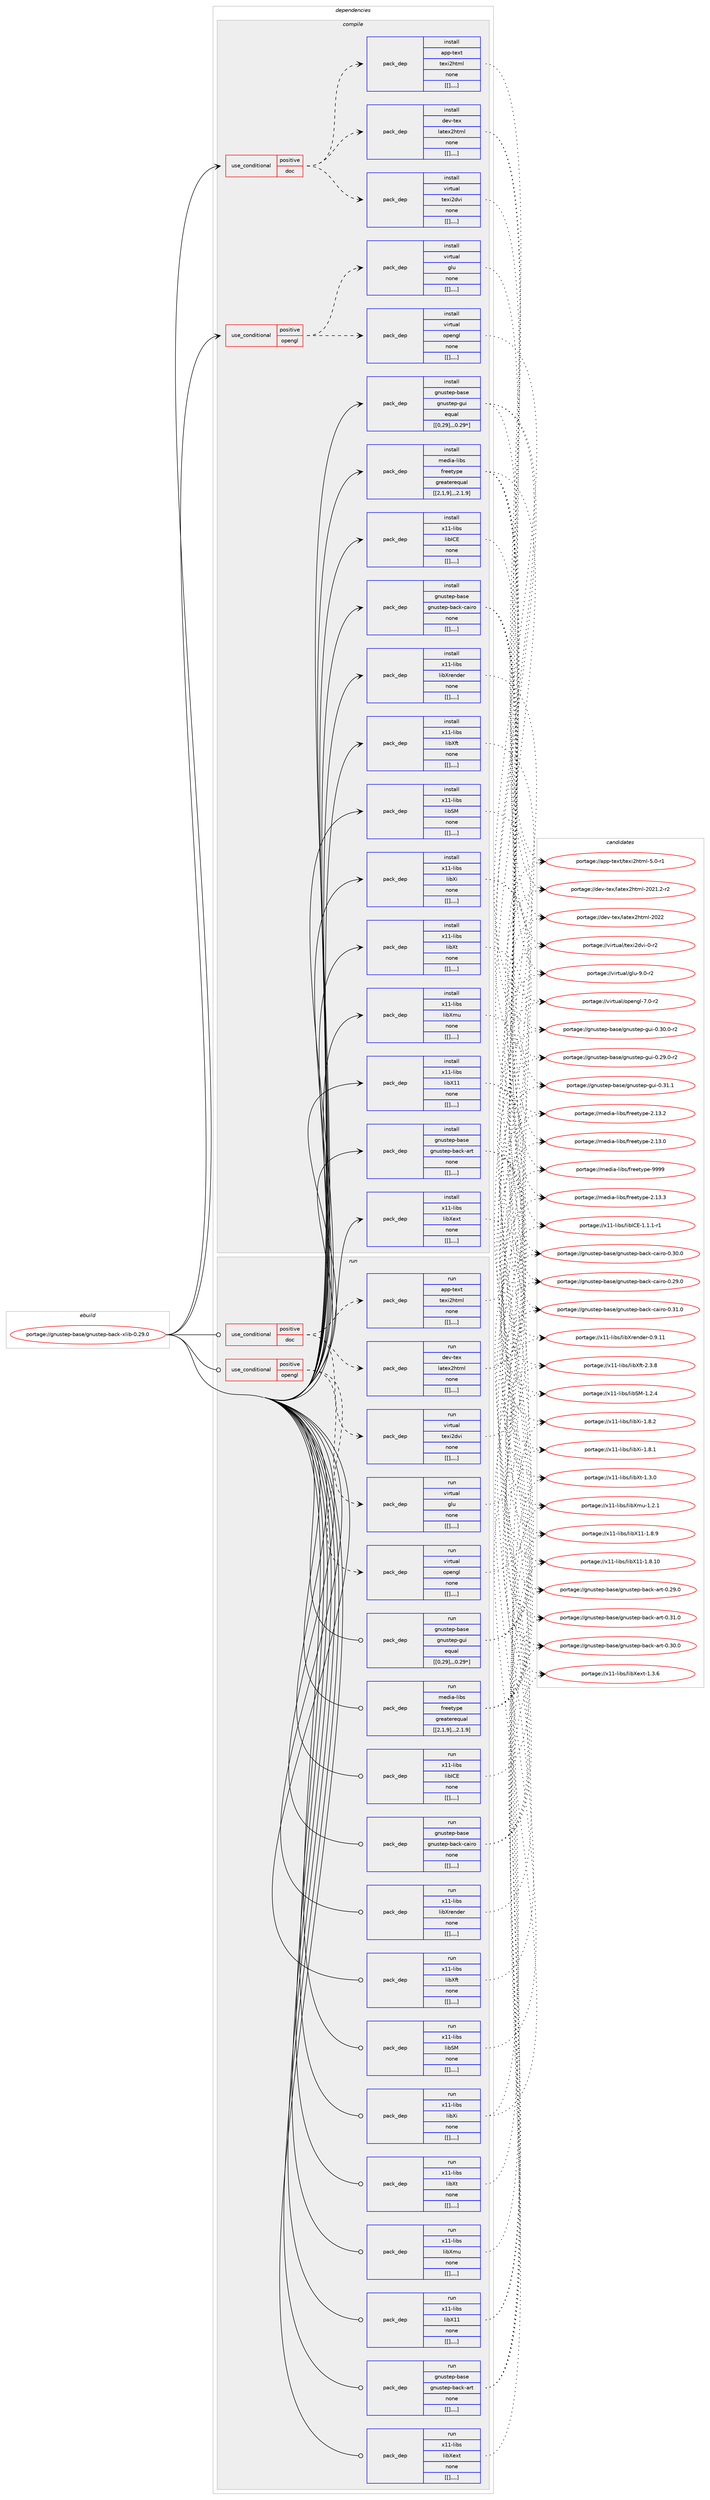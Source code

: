 digraph prolog {

# *************
# Graph options
# *************

newrank=true;
concentrate=true;
compound=true;
graph [rankdir=LR,fontname=Helvetica,fontsize=10,ranksep=1.5];#, ranksep=2.5, nodesep=0.2];
edge  [arrowhead=vee];
node  [fontname=Helvetica,fontsize=10];

# **********
# The ebuild
# **********

subgraph cluster_leftcol {
color=gray;
label=<<i>ebuild</i>>;
id [label="portage://gnustep-base/gnustep-back-xlib-0.29.0", color=red, width=4, href="../gnustep-base/gnustep-back-xlib-0.29.0.svg"];
}

# ****************
# The dependencies
# ****************

subgraph cluster_midcol {
color=gray;
label=<<i>dependencies</i>>;
subgraph cluster_compile {
fillcolor="#eeeeee";
style=filled;
label=<<i>compile</i>>;
subgraph cond67971 {
dependency246091 [label=<<TABLE BORDER="0" CELLBORDER="1" CELLSPACING="0" CELLPADDING="4"><TR><TD ROWSPAN="3" CELLPADDING="10">use_conditional</TD></TR><TR><TD>positive</TD></TR><TR><TD>doc</TD></TR></TABLE>>, shape=none, color=red];
subgraph pack176599 {
dependency246092 [label=<<TABLE BORDER="0" CELLBORDER="1" CELLSPACING="0" CELLPADDING="4" WIDTH="220"><TR><TD ROWSPAN="6" CELLPADDING="30">pack_dep</TD></TR><TR><TD WIDTH="110">install</TD></TR><TR><TD>virtual</TD></TR><TR><TD>texi2dvi</TD></TR><TR><TD>none</TD></TR><TR><TD>[[],,,,]</TD></TR></TABLE>>, shape=none, color=blue];
}
dependency246091:e -> dependency246092:w [weight=20,style="dashed",arrowhead="vee"];
subgraph pack176600 {
dependency246093 [label=<<TABLE BORDER="0" CELLBORDER="1" CELLSPACING="0" CELLPADDING="4" WIDTH="220"><TR><TD ROWSPAN="6" CELLPADDING="30">pack_dep</TD></TR><TR><TD WIDTH="110">install</TD></TR><TR><TD>dev-tex</TD></TR><TR><TD>latex2html</TD></TR><TR><TD>none</TD></TR><TR><TD>[[],,,,]</TD></TR></TABLE>>, shape=none, color=blue];
}
dependency246091:e -> dependency246093:w [weight=20,style="dashed",arrowhead="vee"];
subgraph pack176601 {
dependency246094 [label=<<TABLE BORDER="0" CELLBORDER="1" CELLSPACING="0" CELLPADDING="4" WIDTH="220"><TR><TD ROWSPAN="6" CELLPADDING="30">pack_dep</TD></TR><TR><TD WIDTH="110">install</TD></TR><TR><TD>app-text</TD></TR><TR><TD>texi2html</TD></TR><TR><TD>none</TD></TR><TR><TD>[[],,,,]</TD></TR></TABLE>>, shape=none, color=blue];
}
dependency246091:e -> dependency246094:w [weight=20,style="dashed",arrowhead="vee"];
}
id:e -> dependency246091:w [weight=20,style="solid",arrowhead="vee"];
subgraph cond67972 {
dependency246095 [label=<<TABLE BORDER="0" CELLBORDER="1" CELLSPACING="0" CELLPADDING="4"><TR><TD ROWSPAN="3" CELLPADDING="10">use_conditional</TD></TR><TR><TD>positive</TD></TR><TR><TD>opengl</TD></TR></TABLE>>, shape=none, color=red];
subgraph pack176602 {
dependency246096 [label=<<TABLE BORDER="0" CELLBORDER="1" CELLSPACING="0" CELLPADDING="4" WIDTH="220"><TR><TD ROWSPAN="6" CELLPADDING="30">pack_dep</TD></TR><TR><TD WIDTH="110">install</TD></TR><TR><TD>virtual</TD></TR><TR><TD>opengl</TD></TR><TR><TD>none</TD></TR><TR><TD>[[],,,,]</TD></TR></TABLE>>, shape=none, color=blue];
}
dependency246095:e -> dependency246096:w [weight=20,style="dashed",arrowhead="vee"];
subgraph pack176603 {
dependency246097 [label=<<TABLE BORDER="0" CELLBORDER="1" CELLSPACING="0" CELLPADDING="4" WIDTH="220"><TR><TD ROWSPAN="6" CELLPADDING="30">pack_dep</TD></TR><TR><TD WIDTH="110">install</TD></TR><TR><TD>virtual</TD></TR><TR><TD>glu</TD></TR><TR><TD>none</TD></TR><TR><TD>[[],,,,]</TD></TR></TABLE>>, shape=none, color=blue];
}
dependency246095:e -> dependency246097:w [weight=20,style="dashed",arrowhead="vee"];
}
id:e -> dependency246095:w [weight=20,style="solid",arrowhead="vee"];
subgraph pack176604 {
dependency246098 [label=<<TABLE BORDER="0" CELLBORDER="1" CELLSPACING="0" CELLPADDING="4" WIDTH="220"><TR><TD ROWSPAN="6" CELLPADDING="30">pack_dep</TD></TR><TR><TD WIDTH="110">install</TD></TR><TR><TD>gnustep-base</TD></TR><TR><TD>gnustep-gui</TD></TR><TR><TD>equal</TD></TR><TR><TD>[[0,29],,,0.29*]</TD></TR></TABLE>>, shape=none, color=blue];
}
id:e -> dependency246098:w [weight=20,style="solid",arrowhead="vee"];
subgraph pack176605 {
dependency246099 [label=<<TABLE BORDER="0" CELLBORDER="1" CELLSPACING="0" CELLPADDING="4" WIDTH="220"><TR><TD ROWSPAN="6" CELLPADDING="30">pack_dep</TD></TR><TR><TD WIDTH="110">install</TD></TR><TR><TD>media-libs</TD></TR><TR><TD>freetype</TD></TR><TR><TD>greaterequal</TD></TR><TR><TD>[[2,1,9],,,2.1.9]</TD></TR></TABLE>>, shape=none, color=blue];
}
id:e -> dependency246099:w [weight=20,style="solid",arrowhead="vee"];
subgraph pack176606 {
dependency246100 [label=<<TABLE BORDER="0" CELLBORDER="1" CELLSPACING="0" CELLPADDING="4" WIDTH="220"><TR><TD ROWSPAN="6" CELLPADDING="30">pack_dep</TD></TR><TR><TD WIDTH="110">install</TD></TR><TR><TD>x11-libs</TD></TR><TR><TD>libICE</TD></TR><TR><TD>none</TD></TR><TR><TD>[[],,,,]</TD></TR></TABLE>>, shape=none, color=blue];
}
id:e -> dependency246100:w [weight=20,style="solid",arrowhead="vee"];
subgraph pack176607 {
dependency246101 [label=<<TABLE BORDER="0" CELLBORDER="1" CELLSPACING="0" CELLPADDING="4" WIDTH="220"><TR><TD ROWSPAN="6" CELLPADDING="30">pack_dep</TD></TR><TR><TD WIDTH="110">install</TD></TR><TR><TD>x11-libs</TD></TR><TR><TD>libSM</TD></TR><TR><TD>none</TD></TR><TR><TD>[[],,,,]</TD></TR></TABLE>>, shape=none, color=blue];
}
id:e -> dependency246101:w [weight=20,style="solid",arrowhead="vee"];
subgraph pack176608 {
dependency246102 [label=<<TABLE BORDER="0" CELLBORDER="1" CELLSPACING="0" CELLPADDING="4" WIDTH="220"><TR><TD ROWSPAN="6" CELLPADDING="30">pack_dep</TD></TR><TR><TD WIDTH="110">install</TD></TR><TR><TD>x11-libs</TD></TR><TR><TD>libX11</TD></TR><TR><TD>none</TD></TR><TR><TD>[[],,,,]</TD></TR></TABLE>>, shape=none, color=blue];
}
id:e -> dependency246102:w [weight=20,style="solid",arrowhead="vee"];
subgraph pack176609 {
dependency246103 [label=<<TABLE BORDER="0" CELLBORDER="1" CELLSPACING="0" CELLPADDING="4" WIDTH="220"><TR><TD ROWSPAN="6" CELLPADDING="30">pack_dep</TD></TR><TR><TD WIDTH="110">install</TD></TR><TR><TD>x11-libs</TD></TR><TR><TD>libXext</TD></TR><TR><TD>none</TD></TR><TR><TD>[[],,,,]</TD></TR></TABLE>>, shape=none, color=blue];
}
id:e -> dependency246103:w [weight=20,style="solid",arrowhead="vee"];
subgraph pack176610 {
dependency246104 [label=<<TABLE BORDER="0" CELLBORDER="1" CELLSPACING="0" CELLPADDING="4" WIDTH="220"><TR><TD ROWSPAN="6" CELLPADDING="30">pack_dep</TD></TR><TR><TD WIDTH="110">install</TD></TR><TR><TD>x11-libs</TD></TR><TR><TD>libXft</TD></TR><TR><TD>none</TD></TR><TR><TD>[[],,,,]</TD></TR></TABLE>>, shape=none, color=blue];
}
id:e -> dependency246104:w [weight=20,style="solid",arrowhead="vee"];
subgraph pack176611 {
dependency246105 [label=<<TABLE BORDER="0" CELLBORDER="1" CELLSPACING="0" CELLPADDING="4" WIDTH="220"><TR><TD ROWSPAN="6" CELLPADDING="30">pack_dep</TD></TR><TR><TD WIDTH="110">install</TD></TR><TR><TD>x11-libs</TD></TR><TR><TD>libXi</TD></TR><TR><TD>none</TD></TR><TR><TD>[[],,,,]</TD></TR></TABLE>>, shape=none, color=blue];
}
id:e -> dependency246105:w [weight=20,style="solid",arrowhead="vee"];
subgraph pack176612 {
dependency246106 [label=<<TABLE BORDER="0" CELLBORDER="1" CELLSPACING="0" CELLPADDING="4" WIDTH="220"><TR><TD ROWSPAN="6" CELLPADDING="30">pack_dep</TD></TR><TR><TD WIDTH="110">install</TD></TR><TR><TD>x11-libs</TD></TR><TR><TD>libXmu</TD></TR><TR><TD>none</TD></TR><TR><TD>[[],,,,]</TD></TR></TABLE>>, shape=none, color=blue];
}
id:e -> dependency246106:w [weight=20,style="solid",arrowhead="vee"];
subgraph pack176613 {
dependency246107 [label=<<TABLE BORDER="0" CELLBORDER="1" CELLSPACING="0" CELLPADDING="4" WIDTH="220"><TR><TD ROWSPAN="6" CELLPADDING="30">pack_dep</TD></TR><TR><TD WIDTH="110">install</TD></TR><TR><TD>x11-libs</TD></TR><TR><TD>libXrender</TD></TR><TR><TD>none</TD></TR><TR><TD>[[],,,,]</TD></TR></TABLE>>, shape=none, color=blue];
}
id:e -> dependency246107:w [weight=20,style="solid",arrowhead="vee"];
subgraph pack176614 {
dependency246108 [label=<<TABLE BORDER="0" CELLBORDER="1" CELLSPACING="0" CELLPADDING="4" WIDTH="220"><TR><TD ROWSPAN="6" CELLPADDING="30">pack_dep</TD></TR><TR><TD WIDTH="110">install</TD></TR><TR><TD>x11-libs</TD></TR><TR><TD>libXt</TD></TR><TR><TD>none</TD></TR><TR><TD>[[],,,,]</TD></TR></TABLE>>, shape=none, color=blue];
}
id:e -> dependency246108:w [weight=20,style="solid",arrowhead="vee"];
subgraph pack176615 {
dependency246109 [label=<<TABLE BORDER="0" CELLBORDER="1" CELLSPACING="0" CELLPADDING="4" WIDTH="220"><TR><TD ROWSPAN="6" CELLPADDING="30">pack_dep</TD></TR><TR><TD WIDTH="110">install</TD></TR><TR><TD>gnustep-base</TD></TR><TR><TD>gnustep-back-art</TD></TR><TR><TD>none</TD></TR><TR><TD>[[],,,,]</TD></TR></TABLE>>, shape=none, color=blue];
}
id:e -> dependency246109:w [weight=20,style="solid",arrowhead="vee"];
subgraph pack176616 {
dependency246110 [label=<<TABLE BORDER="0" CELLBORDER="1" CELLSPACING="0" CELLPADDING="4" WIDTH="220"><TR><TD ROWSPAN="6" CELLPADDING="30">pack_dep</TD></TR><TR><TD WIDTH="110">install</TD></TR><TR><TD>gnustep-base</TD></TR><TR><TD>gnustep-back-cairo</TD></TR><TR><TD>none</TD></TR><TR><TD>[[],,,,]</TD></TR></TABLE>>, shape=none, color=blue];
}
id:e -> dependency246110:w [weight=20,style="solid",arrowhead="vee"];
}
subgraph cluster_compileandrun {
fillcolor="#eeeeee";
style=filled;
label=<<i>compile and run</i>>;
}
subgraph cluster_run {
fillcolor="#eeeeee";
style=filled;
label=<<i>run</i>>;
subgraph cond67973 {
dependency246111 [label=<<TABLE BORDER="0" CELLBORDER="1" CELLSPACING="0" CELLPADDING="4"><TR><TD ROWSPAN="3" CELLPADDING="10">use_conditional</TD></TR><TR><TD>positive</TD></TR><TR><TD>doc</TD></TR></TABLE>>, shape=none, color=red];
subgraph pack176617 {
dependency246112 [label=<<TABLE BORDER="0" CELLBORDER="1" CELLSPACING="0" CELLPADDING="4" WIDTH="220"><TR><TD ROWSPAN="6" CELLPADDING="30">pack_dep</TD></TR><TR><TD WIDTH="110">run</TD></TR><TR><TD>virtual</TD></TR><TR><TD>texi2dvi</TD></TR><TR><TD>none</TD></TR><TR><TD>[[],,,,]</TD></TR></TABLE>>, shape=none, color=blue];
}
dependency246111:e -> dependency246112:w [weight=20,style="dashed",arrowhead="vee"];
subgraph pack176618 {
dependency246113 [label=<<TABLE BORDER="0" CELLBORDER="1" CELLSPACING="0" CELLPADDING="4" WIDTH="220"><TR><TD ROWSPAN="6" CELLPADDING="30">pack_dep</TD></TR><TR><TD WIDTH="110">run</TD></TR><TR><TD>dev-tex</TD></TR><TR><TD>latex2html</TD></TR><TR><TD>none</TD></TR><TR><TD>[[],,,,]</TD></TR></TABLE>>, shape=none, color=blue];
}
dependency246111:e -> dependency246113:w [weight=20,style="dashed",arrowhead="vee"];
subgraph pack176619 {
dependency246114 [label=<<TABLE BORDER="0" CELLBORDER="1" CELLSPACING="0" CELLPADDING="4" WIDTH="220"><TR><TD ROWSPAN="6" CELLPADDING="30">pack_dep</TD></TR><TR><TD WIDTH="110">run</TD></TR><TR><TD>app-text</TD></TR><TR><TD>texi2html</TD></TR><TR><TD>none</TD></TR><TR><TD>[[],,,,]</TD></TR></TABLE>>, shape=none, color=blue];
}
dependency246111:e -> dependency246114:w [weight=20,style="dashed",arrowhead="vee"];
}
id:e -> dependency246111:w [weight=20,style="solid",arrowhead="odot"];
subgraph cond67974 {
dependency246115 [label=<<TABLE BORDER="0" CELLBORDER="1" CELLSPACING="0" CELLPADDING="4"><TR><TD ROWSPAN="3" CELLPADDING="10">use_conditional</TD></TR><TR><TD>positive</TD></TR><TR><TD>opengl</TD></TR></TABLE>>, shape=none, color=red];
subgraph pack176620 {
dependency246116 [label=<<TABLE BORDER="0" CELLBORDER="1" CELLSPACING="0" CELLPADDING="4" WIDTH="220"><TR><TD ROWSPAN="6" CELLPADDING="30">pack_dep</TD></TR><TR><TD WIDTH="110">run</TD></TR><TR><TD>virtual</TD></TR><TR><TD>opengl</TD></TR><TR><TD>none</TD></TR><TR><TD>[[],,,,]</TD></TR></TABLE>>, shape=none, color=blue];
}
dependency246115:e -> dependency246116:w [weight=20,style="dashed",arrowhead="vee"];
subgraph pack176621 {
dependency246117 [label=<<TABLE BORDER="0" CELLBORDER="1" CELLSPACING="0" CELLPADDING="4" WIDTH="220"><TR><TD ROWSPAN="6" CELLPADDING="30">pack_dep</TD></TR><TR><TD WIDTH="110">run</TD></TR><TR><TD>virtual</TD></TR><TR><TD>glu</TD></TR><TR><TD>none</TD></TR><TR><TD>[[],,,,]</TD></TR></TABLE>>, shape=none, color=blue];
}
dependency246115:e -> dependency246117:w [weight=20,style="dashed",arrowhead="vee"];
}
id:e -> dependency246115:w [weight=20,style="solid",arrowhead="odot"];
subgraph pack176622 {
dependency246118 [label=<<TABLE BORDER="0" CELLBORDER="1" CELLSPACING="0" CELLPADDING="4" WIDTH="220"><TR><TD ROWSPAN="6" CELLPADDING="30">pack_dep</TD></TR><TR><TD WIDTH="110">run</TD></TR><TR><TD>gnustep-base</TD></TR><TR><TD>gnustep-gui</TD></TR><TR><TD>equal</TD></TR><TR><TD>[[0,29],,,0.29*]</TD></TR></TABLE>>, shape=none, color=blue];
}
id:e -> dependency246118:w [weight=20,style="solid",arrowhead="odot"];
subgraph pack176623 {
dependency246119 [label=<<TABLE BORDER="0" CELLBORDER="1" CELLSPACING="0" CELLPADDING="4" WIDTH="220"><TR><TD ROWSPAN="6" CELLPADDING="30">pack_dep</TD></TR><TR><TD WIDTH="110">run</TD></TR><TR><TD>media-libs</TD></TR><TR><TD>freetype</TD></TR><TR><TD>greaterequal</TD></TR><TR><TD>[[2,1,9],,,2.1.9]</TD></TR></TABLE>>, shape=none, color=blue];
}
id:e -> dependency246119:w [weight=20,style="solid",arrowhead="odot"];
subgraph pack176624 {
dependency246120 [label=<<TABLE BORDER="0" CELLBORDER="1" CELLSPACING="0" CELLPADDING="4" WIDTH="220"><TR><TD ROWSPAN="6" CELLPADDING="30">pack_dep</TD></TR><TR><TD WIDTH="110">run</TD></TR><TR><TD>x11-libs</TD></TR><TR><TD>libICE</TD></TR><TR><TD>none</TD></TR><TR><TD>[[],,,,]</TD></TR></TABLE>>, shape=none, color=blue];
}
id:e -> dependency246120:w [weight=20,style="solid",arrowhead="odot"];
subgraph pack176625 {
dependency246121 [label=<<TABLE BORDER="0" CELLBORDER="1" CELLSPACING="0" CELLPADDING="4" WIDTH="220"><TR><TD ROWSPAN="6" CELLPADDING="30">pack_dep</TD></TR><TR><TD WIDTH="110">run</TD></TR><TR><TD>x11-libs</TD></TR><TR><TD>libSM</TD></TR><TR><TD>none</TD></TR><TR><TD>[[],,,,]</TD></TR></TABLE>>, shape=none, color=blue];
}
id:e -> dependency246121:w [weight=20,style="solid",arrowhead="odot"];
subgraph pack176626 {
dependency246122 [label=<<TABLE BORDER="0" CELLBORDER="1" CELLSPACING="0" CELLPADDING="4" WIDTH="220"><TR><TD ROWSPAN="6" CELLPADDING="30">pack_dep</TD></TR><TR><TD WIDTH="110">run</TD></TR><TR><TD>x11-libs</TD></TR><TR><TD>libX11</TD></TR><TR><TD>none</TD></TR><TR><TD>[[],,,,]</TD></TR></TABLE>>, shape=none, color=blue];
}
id:e -> dependency246122:w [weight=20,style="solid",arrowhead="odot"];
subgraph pack176627 {
dependency246123 [label=<<TABLE BORDER="0" CELLBORDER="1" CELLSPACING="0" CELLPADDING="4" WIDTH="220"><TR><TD ROWSPAN="6" CELLPADDING="30">pack_dep</TD></TR><TR><TD WIDTH="110">run</TD></TR><TR><TD>x11-libs</TD></TR><TR><TD>libXext</TD></TR><TR><TD>none</TD></TR><TR><TD>[[],,,,]</TD></TR></TABLE>>, shape=none, color=blue];
}
id:e -> dependency246123:w [weight=20,style="solid",arrowhead="odot"];
subgraph pack176628 {
dependency246124 [label=<<TABLE BORDER="0" CELLBORDER="1" CELLSPACING="0" CELLPADDING="4" WIDTH="220"><TR><TD ROWSPAN="6" CELLPADDING="30">pack_dep</TD></TR><TR><TD WIDTH="110">run</TD></TR><TR><TD>x11-libs</TD></TR><TR><TD>libXft</TD></TR><TR><TD>none</TD></TR><TR><TD>[[],,,,]</TD></TR></TABLE>>, shape=none, color=blue];
}
id:e -> dependency246124:w [weight=20,style="solid",arrowhead="odot"];
subgraph pack176629 {
dependency246125 [label=<<TABLE BORDER="0" CELLBORDER="1" CELLSPACING="0" CELLPADDING="4" WIDTH="220"><TR><TD ROWSPAN="6" CELLPADDING="30">pack_dep</TD></TR><TR><TD WIDTH="110">run</TD></TR><TR><TD>x11-libs</TD></TR><TR><TD>libXi</TD></TR><TR><TD>none</TD></TR><TR><TD>[[],,,,]</TD></TR></TABLE>>, shape=none, color=blue];
}
id:e -> dependency246125:w [weight=20,style="solid",arrowhead="odot"];
subgraph pack176630 {
dependency246126 [label=<<TABLE BORDER="0" CELLBORDER="1" CELLSPACING="0" CELLPADDING="4" WIDTH="220"><TR><TD ROWSPAN="6" CELLPADDING="30">pack_dep</TD></TR><TR><TD WIDTH="110">run</TD></TR><TR><TD>x11-libs</TD></TR><TR><TD>libXmu</TD></TR><TR><TD>none</TD></TR><TR><TD>[[],,,,]</TD></TR></TABLE>>, shape=none, color=blue];
}
id:e -> dependency246126:w [weight=20,style="solid",arrowhead="odot"];
subgraph pack176631 {
dependency246127 [label=<<TABLE BORDER="0" CELLBORDER="1" CELLSPACING="0" CELLPADDING="4" WIDTH="220"><TR><TD ROWSPAN="6" CELLPADDING="30">pack_dep</TD></TR><TR><TD WIDTH="110">run</TD></TR><TR><TD>x11-libs</TD></TR><TR><TD>libXrender</TD></TR><TR><TD>none</TD></TR><TR><TD>[[],,,,]</TD></TR></TABLE>>, shape=none, color=blue];
}
id:e -> dependency246127:w [weight=20,style="solid",arrowhead="odot"];
subgraph pack176632 {
dependency246128 [label=<<TABLE BORDER="0" CELLBORDER="1" CELLSPACING="0" CELLPADDING="4" WIDTH="220"><TR><TD ROWSPAN="6" CELLPADDING="30">pack_dep</TD></TR><TR><TD WIDTH="110">run</TD></TR><TR><TD>x11-libs</TD></TR><TR><TD>libXt</TD></TR><TR><TD>none</TD></TR><TR><TD>[[],,,,]</TD></TR></TABLE>>, shape=none, color=blue];
}
id:e -> dependency246128:w [weight=20,style="solid",arrowhead="odot"];
subgraph pack176633 {
dependency246129 [label=<<TABLE BORDER="0" CELLBORDER="1" CELLSPACING="0" CELLPADDING="4" WIDTH="220"><TR><TD ROWSPAN="6" CELLPADDING="30">pack_dep</TD></TR><TR><TD WIDTH="110">run</TD></TR><TR><TD>gnustep-base</TD></TR><TR><TD>gnustep-back-art</TD></TR><TR><TD>none</TD></TR><TR><TD>[[],,,,]</TD></TR></TABLE>>, shape=none, color=blue];
}
id:e -> dependency246129:w [weight=20,style="solid",arrowhead="odot"];
subgraph pack176634 {
dependency246130 [label=<<TABLE BORDER="0" CELLBORDER="1" CELLSPACING="0" CELLPADDING="4" WIDTH="220"><TR><TD ROWSPAN="6" CELLPADDING="30">pack_dep</TD></TR><TR><TD WIDTH="110">run</TD></TR><TR><TD>gnustep-base</TD></TR><TR><TD>gnustep-back-cairo</TD></TR><TR><TD>none</TD></TR><TR><TD>[[],,,,]</TD></TR></TABLE>>, shape=none, color=blue];
}
id:e -> dependency246130:w [weight=20,style="solid",arrowhead="odot"];
}
}

# **************
# The candidates
# **************

subgraph cluster_choices {
rank=same;
color=gray;
label=<<i>candidates</i>>;

subgraph choice176599 {
color=black;
nodesep=1;
choice11810511411611797108471161011201055010011810545484511450 [label="portage://virtual/texi2dvi-0-r2", color=red, width=4,href="../virtual/texi2dvi-0-r2.svg"];
dependency246092:e -> choice11810511411611797108471161011201055010011810545484511450:w [style=dotted,weight="100"];
}
subgraph choice176600 {
color=black;
nodesep=1;
choice100101118451161011204710897116101120501041161091084550485050 [label="portage://dev-tex/latex2html-2022", color=red, width=4,href="../dev-tex/latex2html-2022.svg"];
choice10010111845116101120471089711610112050104116109108455048504946504511450 [label="portage://dev-tex/latex2html-2021.2-r2", color=red, width=4,href="../dev-tex/latex2html-2021.2-r2.svg"];
dependency246093:e -> choice100101118451161011204710897116101120501041161091084550485050:w [style=dotted,weight="100"];
dependency246093:e -> choice10010111845116101120471089711610112050104116109108455048504946504511450:w [style=dotted,weight="100"];
}
subgraph choice176601 {
color=black;
nodesep=1;
choice97112112451161011201164711610112010550104116109108455346484511449 [label="portage://app-text/texi2html-5.0-r1", color=red, width=4,href="../app-text/texi2html-5.0-r1.svg"];
dependency246094:e -> choice97112112451161011201164711610112010550104116109108455346484511449:w [style=dotted,weight="100"];
}
subgraph choice176602 {
color=black;
nodesep=1;
choice1181051141161179710847111112101110103108455546484511450 [label="portage://virtual/opengl-7.0-r2", color=red, width=4,href="../virtual/opengl-7.0-r2.svg"];
dependency246096:e -> choice1181051141161179710847111112101110103108455546484511450:w [style=dotted,weight="100"];
}
subgraph choice176603 {
color=black;
nodesep=1;
choice1181051141161179710847103108117455746484511450 [label="portage://virtual/glu-9.0-r2", color=red, width=4,href="../virtual/glu-9.0-r2.svg"];
dependency246097:e -> choice1181051141161179710847103108117455746484511450:w [style=dotted,weight="100"];
}
subgraph choice176604 {
color=black;
nodesep=1;
choice103110117115116101112459897115101471031101171151161011124510311710545484651494649 [label="portage://gnustep-base/gnustep-gui-0.31.1", color=red, width=4,href="../gnustep-base/gnustep-gui-0.31.1.svg"];
choice1031101171151161011124598971151014710311011711511610111245103117105454846514846484511450 [label="portage://gnustep-base/gnustep-gui-0.30.0-r2", color=red, width=4,href="../gnustep-base/gnustep-gui-0.30.0-r2.svg"];
choice1031101171151161011124598971151014710311011711511610111245103117105454846505746484511450 [label="portage://gnustep-base/gnustep-gui-0.29.0-r2", color=red, width=4,href="../gnustep-base/gnustep-gui-0.29.0-r2.svg"];
dependency246098:e -> choice103110117115116101112459897115101471031101171151161011124510311710545484651494649:w [style=dotted,weight="100"];
dependency246098:e -> choice1031101171151161011124598971151014710311011711511610111245103117105454846514846484511450:w [style=dotted,weight="100"];
dependency246098:e -> choice1031101171151161011124598971151014710311011711511610111245103117105454846505746484511450:w [style=dotted,weight="100"];
}
subgraph choice176605 {
color=black;
nodesep=1;
choice109101100105974510810598115471021141011011161211121014557575757 [label="portage://media-libs/freetype-9999", color=red, width=4,href="../media-libs/freetype-9999.svg"];
choice1091011001059745108105981154710211410110111612111210145504649514651 [label="portage://media-libs/freetype-2.13.3", color=red, width=4,href="../media-libs/freetype-2.13.3.svg"];
choice1091011001059745108105981154710211410110111612111210145504649514650 [label="portage://media-libs/freetype-2.13.2", color=red, width=4,href="../media-libs/freetype-2.13.2.svg"];
choice1091011001059745108105981154710211410110111612111210145504649514648 [label="portage://media-libs/freetype-2.13.0", color=red, width=4,href="../media-libs/freetype-2.13.0.svg"];
dependency246099:e -> choice109101100105974510810598115471021141011011161211121014557575757:w [style=dotted,weight="100"];
dependency246099:e -> choice1091011001059745108105981154710211410110111612111210145504649514651:w [style=dotted,weight="100"];
dependency246099:e -> choice1091011001059745108105981154710211410110111612111210145504649514650:w [style=dotted,weight="100"];
dependency246099:e -> choice1091011001059745108105981154710211410110111612111210145504649514648:w [style=dotted,weight="100"];
}
subgraph choice176606 {
color=black;
nodesep=1;
choice1204949451081059811547108105987367694549464946494511449 [label="portage://x11-libs/libICE-1.1.1-r1", color=red, width=4,href="../x11-libs/libICE-1.1.1-r1.svg"];
dependency246100:e -> choice1204949451081059811547108105987367694549464946494511449:w [style=dotted,weight="100"];
}
subgraph choice176607 {
color=black;
nodesep=1;
choice1204949451081059811547108105988377454946504652 [label="portage://x11-libs/libSM-1.2.4", color=red, width=4,href="../x11-libs/libSM-1.2.4.svg"];
dependency246101:e -> choice1204949451081059811547108105988377454946504652:w [style=dotted,weight="100"];
}
subgraph choice176608 {
color=black;
nodesep=1;
choice12049494510810598115471081059888494945494656464948 [label="portage://x11-libs/libX11-1.8.10", color=red, width=4,href="../x11-libs/libX11-1.8.10.svg"];
choice120494945108105981154710810598884949454946564657 [label="portage://x11-libs/libX11-1.8.9", color=red, width=4,href="../x11-libs/libX11-1.8.9.svg"];
dependency246102:e -> choice12049494510810598115471081059888494945494656464948:w [style=dotted,weight="100"];
dependency246102:e -> choice120494945108105981154710810598884949454946564657:w [style=dotted,weight="100"];
}
subgraph choice176609 {
color=black;
nodesep=1;
choice12049494510810598115471081059888101120116454946514654 [label="portage://x11-libs/libXext-1.3.6", color=red, width=4,href="../x11-libs/libXext-1.3.6.svg"];
dependency246103:e -> choice12049494510810598115471081059888101120116454946514654:w [style=dotted,weight="100"];
}
subgraph choice176610 {
color=black;
nodesep=1;
choice12049494510810598115471081059888102116455046514656 [label="portage://x11-libs/libXft-2.3.8", color=red, width=4,href="../x11-libs/libXft-2.3.8.svg"];
dependency246104:e -> choice12049494510810598115471081059888102116455046514656:w [style=dotted,weight="100"];
}
subgraph choice176611 {
color=black;
nodesep=1;
choice12049494510810598115471081059888105454946564650 [label="portage://x11-libs/libXi-1.8.2", color=red, width=4,href="../x11-libs/libXi-1.8.2.svg"];
choice12049494510810598115471081059888105454946564649 [label="portage://x11-libs/libXi-1.8.1", color=red, width=4,href="../x11-libs/libXi-1.8.1.svg"];
dependency246105:e -> choice12049494510810598115471081059888105454946564650:w [style=dotted,weight="100"];
dependency246105:e -> choice12049494510810598115471081059888105454946564649:w [style=dotted,weight="100"];
}
subgraph choice176612 {
color=black;
nodesep=1;
choice12049494510810598115471081059888109117454946504649 [label="portage://x11-libs/libXmu-1.2.1", color=red, width=4,href="../x11-libs/libXmu-1.2.1.svg"];
dependency246106:e -> choice12049494510810598115471081059888109117454946504649:w [style=dotted,weight="100"];
}
subgraph choice176613 {
color=black;
nodesep=1;
choice1204949451081059811547108105988811410111010010111445484657464949 [label="portage://x11-libs/libXrender-0.9.11", color=red, width=4,href="../x11-libs/libXrender-0.9.11.svg"];
dependency246107:e -> choice1204949451081059811547108105988811410111010010111445484657464949:w [style=dotted,weight="100"];
}
subgraph choice176614 {
color=black;
nodesep=1;
choice12049494510810598115471081059888116454946514648 [label="portage://x11-libs/libXt-1.3.0", color=red, width=4,href="../x11-libs/libXt-1.3.0.svg"];
dependency246108:e -> choice12049494510810598115471081059888116454946514648:w [style=dotted,weight="100"];
}
subgraph choice176615 {
color=black;
nodesep=1;
choice1031101171151161011124598971151014710311011711511610111245989799107459711411645484651494648 [label="portage://gnustep-base/gnustep-back-art-0.31.0", color=red, width=4,href="../gnustep-base/gnustep-back-art-0.31.0.svg"];
choice1031101171151161011124598971151014710311011711511610111245989799107459711411645484651484648 [label="portage://gnustep-base/gnustep-back-art-0.30.0", color=red, width=4,href="../gnustep-base/gnustep-back-art-0.30.0.svg"];
choice1031101171151161011124598971151014710311011711511610111245989799107459711411645484650574648 [label="portage://gnustep-base/gnustep-back-art-0.29.0", color=red, width=4,href="../gnustep-base/gnustep-back-art-0.29.0.svg"];
dependency246109:e -> choice1031101171151161011124598971151014710311011711511610111245989799107459711411645484651494648:w [style=dotted,weight="100"];
dependency246109:e -> choice1031101171151161011124598971151014710311011711511610111245989799107459711411645484651484648:w [style=dotted,weight="100"];
dependency246109:e -> choice1031101171151161011124598971151014710311011711511610111245989799107459711411645484650574648:w [style=dotted,weight="100"];
}
subgraph choice176616 {
color=black;
nodesep=1;
choice103110117115116101112459897115101471031101171151161011124598979910745999710511411145484651494648 [label="portage://gnustep-base/gnustep-back-cairo-0.31.0", color=red, width=4,href="../gnustep-base/gnustep-back-cairo-0.31.0.svg"];
choice103110117115116101112459897115101471031101171151161011124598979910745999710511411145484651484648 [label="portage://gnustep-base/gnustep-back-cairo-0.30.0", color=red, width=4,href="../gnustep-base/gnustep-back-cairo-0.30.0.svg"];
choice103110117115116101112459897115101471031101171151161011124598979910745999710511411145484650574648 [label="portage://gnustep-base/gnustep-back-cairo-0.29.0", color=red, width=4,href="../gnustep-base/gnustep-back-cairo-0.29.0.svg"];
dependency246110:e -> choice103110117115116101112459897115101471031101171151161011124598979910745999710511411145484651494648:w [style=dotted,weight="100"];
dependency246110:e -> choice103110117115116101112459897115101471031101171151161011124598979910745999710511411145484651484648:w [style=dotted,weight="100"];
dependency246110:e -> choice103110117115116101112459897115101471031101171151161011124598979910745999710511411145484650574648:w [style=dotted,weight="100"];
}
subgraph choice176617 {
color=black;
nodesep=1;
choice11810511411611797108471161011201055010011810545484511450 [label="portage://virtual/texi2dvi-0-r2", color=red, width=4,href="../virtual/texi2dvi-0-r2.svg"];
dependency246112:e -> choice11810511411611797108471161011201055010011810545484511450:w [style=dotted,weight="100"];
}
subgraph choice176618 {
color=black;
nodesep=1;
choice100101118451161011204710897116101120501041161091084550485050 [label="portage://dev-tex/latex2html-2022", color=red, width=4,href="../dev-tex/latex2html-2022.svg"];
choice10010111845116101120471089711610112050104116109108455048504946504511450 [label="portage://dev-tex/latex2html-2021.2-r2", color=red, width=4,href="../dev-tex/latex2html-2021.2-r2.svg"];
dependency246113:e -> choice100101118451161011204710897116101120501041161091084550485050:w [style=dotted,weight="100"];
dependency246113:e -> choice10010111845116101120471089711610112050104116109108455048504946504511450:w [style=dotted,weight="100"];
}
subgraph choice176619 {
color=black;
nodesep=1;
choice97112112451161011201164711610112010550104116109108455346484511449 [label="portage://app-text/texi2html-5.0-r1", color=red, width=4,href="../app-text/texi2html-5.0-r1.svg"];
dependency246114:e -> choice97112112451161011201164711610112010550104116109108455346484511449:w [style=dotted,weight="100"];
}
subgraph choice176620 {
color=black;
nodesep=1;
choice1181051141161179710847111112101110103108455546484511450 [label="portage://virtual/opengl-7.0-r2", color=red, width=4,href="../virtual/opengl-7.0-r2.svg"];
dependency246116:e -> choice1181051141161179710847111112101110103108455546484511450:w [style=dotted,weight="100"];
}
subgraph choice176621 {
color=black;
nodesep=1;
choice1181051141161179710847103108117455746484511450 [label="portage://virtual/glu-9.0-r2", color=red, width=4,href="../virtual/glu-9.0-r2.svg"];
dependency246117:e -> choice1181051141161179710847103108117455746484511450:w [style=dotted,weight="100"];
}
subgraph choice176622 {
color=black;
nodesep=1;
choice103110117115116101112459897115101471031101171151161011124510311710545484651494649 [label="portage://gnustep-base/gnustep-gui-0.31.1", color=red, width=4,href="../gnustep-base/gnustep-gui-0.31.1.svg"];
choice1031101171151161011124598971151014710311011711511610111245103117105454846514846484511450 [label="portage://gnustep-base/gnustep-gui-0.30.0-r2", color=red, width=4,href="../gnustep-base/gnustep-gui-0.30.0-r2.svg"];
choice1031101171151161011124598971151014710311011711511610111245103117105454846505746484511450 [label="portage://gnustep-base/gnustep-gui-0.29.0-r2", color=red, width=4,href="../gnustep-base/gnustep-gui-0.29.0-r2.svg"];
dependency246118:e -> choice103110117115116101112459897115101471031101171151161011124510311710545484651494649:w [style=dotted,weight="100"];
dependency246118:e -> choice1031101171151161011124598971151014710311011711511610111245103117105454846514846484511450:w [style=dotted,weight="100"];
dependency246118:e -> choice1031101171151161011124598971151014710311011711511610111245103117105454846505746484511450:w [style=dotted,weight="100"];
}
subgraph choice176623 {
color=black;
nodesep=1;
choice109101100105974510810598115471021141011011161211121014557575757 [label="portage://media-libs/freetype-9999", color=red, width=4,href="../media-libs/freetype-9999.svg"];
choice1091011001059745108105981154710211410110111612111210145504649514651 [label="portage://media-libs/freetype-2.13.3", color=red, width=4,href="../media-libs/freetype-2.13.3.svg"];
choice1091011001059745108105981154710211410110111612111210145504649514650 [label="portage://media-libs/freetype-2.13.2", color=red, width=4,href="../media-libs/freetype-2.13.2.svg"];
choice1091011001059745108105981154710211410110111612111210145504649514648 [label="portage://media-libs/freetype-2.13.0", color=red, width=4,href="../media-libs/freetype-2.13.0.svg"];
dependency246119:e -> choice109101100105974510810598115471021141011011161211121014557575757:w [style=dotted,weight="100"];
dependency246119:e -> choice1091011001059745108105981154710211410110111612111210145504649514651:w [style=dotted,weight="100"];
dependency246119:e -> choice1091011001059745108105981154710211410110111612111210145504649514650:w [style=dotted,weight="100"];
dependency246119:e -> choice1091011001059745108105981154710211410110111612111210145504649514648:w [style=dotted,weight="100"];
}
subgraph choice176624 {
color=black;
nodesep=1;
choice1204949451081059811547108105987367694549464946494511449 [label="portage://x11-libs/libICE-1.1.1-r1", color=red, width=4,href="../x11-libs/libICE-1.1.1-r1.svg"];
dependency246120:e -> choice1204949451081059811547108105987367694549464946494511449:w [style=dotted,weight="100"];
}
subgraph choice176625 {
color=black;
nodesep=1;
choice1204949451081059811547108105988377454946504652 [label="portage://x11-libs/libSM-1.2.4", color=red, width=4,href="../x11-libs/libSM-1.2.4.svg"];
dependency246121:e -> choice1204949451081059811547108105988377454946504652:w [style=dotted,weight="100"];
}
subgraph choice176626 {
color=black;
nodesep=1;
choice12049494510810598115471081059888494945494656464948 [label="portage://x11-libs/libX11-1.8.10", color=red, width=4,href="../x11-libs/libX11-1.8.10.svg"];
choice120494945108105981154710810598884949454946564657 [label="portage://x11-libs/libX11-1.8.9", color=red, width=4,href="../x11-libs/libX11-1.8.9.svg"];
dependency246122:e -> choice12049494510810598115471081059888494945494656464948:w [style=dotted,weight="100"];
dependency246122:e -> choice120494945108105981154710810598884949454946564657:w [style=dotted,weight="100"];
}
subgraph choice176627 {
color=black;
nodesep=1;
choice12049494510810598115471081059888101120116454946514654 [label="portage://x11-libs/libXext-1.3.6", color=red, width=4,href="../x11-libs/libXext-1.3.6.svg"];
dependency246123:e -> choice12049494510810598115471081059888101120116454946514654:w [style=dotted,weight="100"];
}
subgraph choice176628 {
color=black;
nodesep=1;
choice12049494510810598115471081059888102116455046514656 [label="portage://x11-libs/libXft-2.3.8", color=red, width=4,href="../x11-libs/libXft-2.3.8.svg"];
dependency246124:e -> choice12049494510810598115471081059888102116455046514656:w [style=dotted,weight="100"];
}
subgraph choice176629 {
color=black;
nodesep=1;
choice12049494510810598115471081059888105454946564650 [label="portage://x11-libs/libXi-1.8.2", color=red, width=4,href="../x11-libs/libXi-1.8.2.svg"];
choice12049494510810598115471081059888105454946564649 [label="portage://x11-libs/libXi-1.8.1", color=red, width=4,href="../x11-libs/libXi-1.8.1.svg"];
dependency246125:e -> choice12049494510810598115471081059888105454946564650:w [style=dotted,weight="100"];
dependency246125:e -> choice12049494510810598115471081059888105454946564649:w [style=dotted,weight="100"];
}
subgraph choice176630 {
color=black;
nodesep=1;
choice12049494510810598115471081059888109117454946504649 [label="portage://x11-libs/libXmu-1.2.1", color=red, width=4,href="../x11-libs/libXmu-1.2.1.svg"];
dependency246126:e -> choice12049494510810598115471081059888109117454946504649:w [style=dotted,weight="100"];
}
subgraph choice176631 {
color=black;
nodesep=1;
choice1204949451081059811547108105988811410111010010111445484657464949 [label="portage://x11-libs/libXrender-0.9.11", color=red, width=4,href="../x11-libs/libXrender-0.9.11.svg"];
dependency246127:e -> choice1204949451081059811547108105988811410111010010111445484657464949:w [style=dotted,weight="100"];
}
subgraph choice176632 {
color=black;
nodesep=1;
choice12049494510810598115471081059888116454946514648 [label="portage://x11-libs/libXt-1.3.0", color=red, width=4,href="../x11-libs/libXt-1.3.0.svg"];
dependency246128:e -> choice12049494510810598115471081059888116454946514648:w [style=dotted,weight="100"];
}
subgraph choice176633 {
color=black;
nodesep=1;
choice1031101171151161011124598971151014710311011711511610111245989799107459711411645484651494648 [label="portage://gnustep-base/gnustep-back-art-0.31.0", color=red, width=4,href="../gnustep-base/gnustep-back-art-0.31.0.svg"];
choice1031101171151161011124598971151014710311011711511610111245989799107459711411645484651484648 [label="portage://gnustep-base/gnustep-back-art-0.30.0", color=red, width=4,href="../gnustep-base/gnustep-back-art-0.30.0.svg"];
choice1031101171151161011124598971151014710311011711511610111245989799107459711411645484650574648 [label="portage://gnustep-base/gnustep-back-art-0.29.0", color=red, width=4,href="../gnustep-base/gnustep-back-art-0.29.0.svg"];
dependency246129:e -> choice1031101171151161011124598971151014710311011711511610111245989799107459711411645484651494648:w [style=dotted,weight="100"];
dependency246129:e -> choice1031101171151161011124598971151014710311011711511610111245989799107459711411645484651484648:w [style=dotted,weight="100"];
dependency246129:e -> choice1031101171151161011124598971151014710311011711511610111245989799107459711411645484650574648:w [style=dotted,weight="100"];
}
subgraph choice176634 {
color=black;
nodesep=1;
choice103110117115116101112459897115101471031101171151161011124598979910745999710511411145484651494648 [label="portage://gnustep-base/gnustep-back-cairo-0.31.0", color=red, width=4,href="../gnustep-base/gnustep-back-cairo-0.31.0.svg"];
choice103110117115116101112459897115101471031101171151161011124598979910745999710511411145484651484648 [label="portage://gnustep-base/gnustep-back-cairo-0.30.0", color=red, width=4,href="../gnustep-base/gnustep-back-cairo-0.30.0.svg"];
choice103110117115116101112459897115101471031101171151161011124598979910745999710511411145484650574648 [label="portage://gnustep-base/gnustep-back-cairo-0.29.0", color=red, width=4,href="../gnustep-base/gnustep-back-cairo-0.29.0.svg"];
dependency246130:e -> choice103110117115116101112459897115101471031101171151161011124598979910745999710511411145484651494648:w [style=dotted,weight="100"];
dependency246130:e -> choice103110117115116101112459897115101471031101171151161011124598979910745999710511411145484651484648:w [style=dotted,weight="100"];
dependency246130:e -> choice103110117115116101112459897115101471031101171151161011124598979910745999710511411145484650574648:w [style=dotted,weight="100"];
}
}

}
